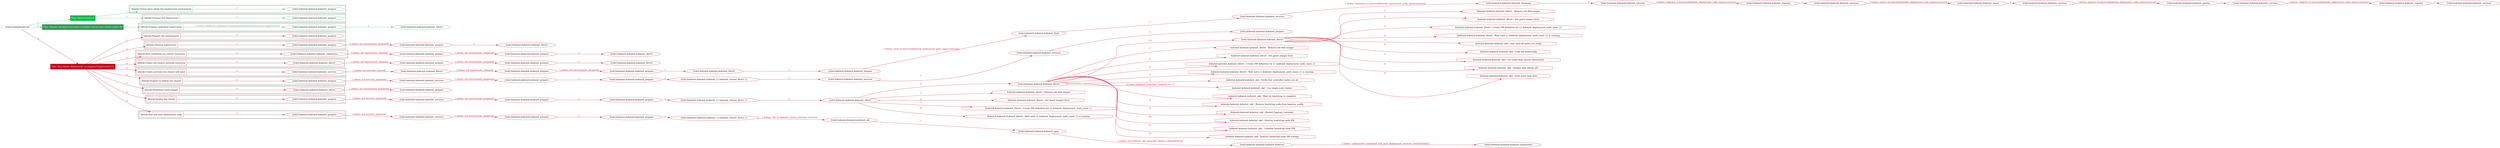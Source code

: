 digraph {
	graph [concentrate=true ordering=in rankdir=LR ratio=fill]
	edge [esep=5 sep=10]
	"kubeinit/playbook.yml" [id=root_node style=dotted]
	play_fa07ceaf [label="Play: Initial setup (1)" color="#11bb4d" fontcolor="#ffffff" id=play_fa07ceaf shape=box style=filled tooltip=localhost]
	"kubeinit/playbook.yml" -> play_fa07ceaf [label="1 " color="#11bb4d" fontcolor="#11bb4d" id=edge_260a0fff labeltooltip="1 " tooltip="1 "]
	subgraph "kubeinit.kubeinit.kubeinit_prepare" {
		role_e4438d50 [label="[role] kubeinit.kubeinit.kubeinit_prepare" color="#11bb4d" id=role_e4438d50 tooltip="kubeinit.kubeinit.kubeinit_prepare"]
	}
	subgraph "kubeinit.kubeinit.kubeinit_prepare" {
		role_99017555 [label="[role] kubeinit.kubeinit.kubeinit_prepare" color="#11bb4d" id=role_99017555 tooltip="kubeinit.kubeinit.kubeinit_prepare"]
	}
	subgraph "Play: Initial setup (1)" {
		play_fa07ceaf -> block_793daffe [label=1 color="#11bb4d" fontcolor="#11bb4d" id=edge_035a52fb labeltooltip=1 tooltip=1]
		subgraph cluster_block_793daffe {
			block_793daffe [label="[block] Gather facts about the deployment environment" color="#11bb4d" id=block_793daffe labeltooltip="Gather facts about the deployment environment" shape=box tooltip="Gather facts about the deployment environment"]
			block_793daffe -> role_e4438d50 [label="1 " color="#11bb4d" fontcolor="#11bb4d" id=edge_dfa97d02 labeltooltip="1 " tooltip="1 "]
		}
		play_fa07ceaf -> block_a5f3aaa2 [label=2 color="#11bb4d" fontcolor="#11bb4d" id=edge_95a76772 labeltooltip=2 tooltip=2]
		subgraph cluster_block_a5f3aaa2 {
			block_a5f3aaa2 [label="[block] Prepare the hypervisors" color="#11bb4d" id=block_a5f3aaa2 labeltooltip="Prepare the hypervisors" shape=box tooltip="Prepare the hypervisors"]
			block_a5f3aaa2 -> role_99017555 [label="1 " color="#11bb4d" fontcolor="#11bb4d" id=edge_750a845c labeltooltip="1 " tooltip="1 "]
		}
	}
	play_58f5e47d [label="Play: Prepare all hypervisor hosts to deploy service and cluster nodes (0)" color="#359755" fontcolor="#ffffff" id=play_58f5e47d shape=box style=filled tooltip="Play: Prepare all hypervisor hosts to deploy service and cluster nodes (0)"]
	"kubeinit/playbook.yml" -> play_58f5e47d [label="2 " color="#359755" fontcolor="#359755" id=edge_576ae286 labeltooltip="2 " tooltip="2 "]
	subgraph "kubeinit.kubeinit.kubeinit_libvirt" {
		role_fcd99e89 [label="[role] kubeinit.kubeinit.kubeinit_libvirt" color="#359755" id=role_fcd99e89 tooltip="kubeinit.kubeinit.kubeinit_libvirt"]
	}
	subgraph "kubeinit.kubeinit.kubeinit_prepare" {
		role_40429258 [label="[role] kubeinit.kubeinit.kubeinit_prepare" color="#359755" id=role_40429258 tooltip="kubeinit.kubeinit.kubeinit_prepare"]
		role_40429258 -> role_fcd99e89 [label="1 " color="#359755" fontcolor="#359755" id=edge_bea5c76c labeltooltip="1 " tooltip="1 "]
	}
	subgraph "Play: Prepare all hypervisor hosts to deploy service and cluster nodes (0)" {
		play_58f5e47d -> block_2a15cb56 [label=1 color="#359755" fontcolor="#359755" id=edge_46e81d7f labeltooltip=1 tooltip=1]
		subgraph cluster_block_2a15cb56 {
			block_2a15cb56 [label="[block] Prepare individual hypervisors" color="#359755" id=block_2a15cb56 labeltooltip="Prepare individual hypervisors" shape=box tooltip="Prepare individual hypervisors"]
			block_2a15cb56 -> role_40429258 [label="1 [when: inventory_hostname in hostvars['kubeinit-cluster-facts'].hypervisors]" color="#359755" fontcolor="#359755" id=edge_792927ff labeltooltip="1 [when: inventory_hostname in hostvars['kubeinit-cluster-facts'].hypervisors]" tooltip="1 [when: inventory_hostname in hostvars['kubeinit-cluster-facts'].hypervisors]"]
		}
	}
	play_d0e81f04 [label="Play: Run cluster deployment on prepared hypervisors (1)" color="#ca021b" fontcolor="#ffffff" id=play_d0e81f04 shape=box style=filled tooltip=localhost]
	"kubeinit/playbook.yml" -> play_d0e81f04 [label="3 " color="#ca021b" fontcolor="#ca021b" id=edge_e9b4c4e3 labeltooltip="3 " tooltip="3 "]
	subgraph "kubeinit.kubeinit.kubeinit_prepare" {
		role_9e45dbb7 [label="[role] kubeinit.kubeinit.kubeinit_prepare" color="#ca021b" id=role_9e45dbb7 tooltip="kubeinit.kubeinit.kubeinit_prepare"]
	}
	subgraph "kubeinit.kubeinit.kubeinit_libvirt" {
		role_80cfbab9 [label="[role] kubeinit.kubeinit.kubeinit_libvirt" color="#ca021b" id=role_80cfbab9 tooltip="kubeinit.kubeinit.kubeinit_libvirt"]
	}
	subgraph "kubeinit.kubeinit.kubeinit_prepare" {
		role_c05f3d06 [label="[role] kubeinit.kubeinit.kubeinit_prepare" color="#ca021b" id=role_c05f3d06 tooltip="kubeinit.kubeinit.kubeinit_prepare"]
		role_c05f3d06 -> role_80cfbab9 [label="1 " color="#ca021b" fontcolor="#ca021b" id=edge_9aca8c3b labeltooltip="1 " tooltip="1 "]
	}
	subgraph "kubeinit.kubeinit.kubeinit_prepare" {
		role_effab937 [label="[role] kubeinit.kubeinit.kubeinit_prepare" color="#ca021b" id=role_effab937 tooltip="kubeinit.kubeinit.kubeinit_prepare"]
		role_effab937 -> role_c05f3d06 [label="1 [when: not environment_prepared]" color="#ca021b" fontcolor="#ca021b" id=edge_bb6a2ff1 labeltooltip="1 [when: not environment_prepared]" tooltip="1 [when: not environment_prepared]"]
	}
	subgraph "kubeinit.kubeinit.kubeinit_libvirt" {
		role_8103be52 [label="[role] kubeinit.kubeinit.kubeinit_libvirt" color="#ca021b" id=role_8103be52 tooltip="kubeinit.kubeinit.kubeinit_libvirt"]
	}
	subgraph "kubeinit.kubeinit.kubeinit_prepare" {
		role_5a49f0a5 [label="[role] kubeinit.kubeinit.kubeinit_prepare" color="#ca021b" id=role_5a49f0a5 tooltip="kubeinit.kubeinit.kubeinit_prepare"]
		role_5a49f0a5 -> role_8103be52 [label="1 " color="#ca021b" fontcolor="#ca021b" id=edge_51681964 labeltooltip="1 " tooltip="1 "]
	}
	subgraph "kubeinit.kubeinit.kubeinit_prepare" {
		role_64f0ecfa [label="[role] kubeinit.kubeinit.kubeinit_prepare" color="#ca021b" id=role_64f0ecfa tooltip="kubeinit.kubeinit.kubeinit_prepare"]
		role_64f0ecfa -> role_5a49f0a5 [label="1 [when: not environment_prepared]" color="#ca021b" fontcolor="#ca021b" id=edge_33a1a966 labeltooltip="1 [when: not environment_prepared]" tooltip="1 [when: not environment_prepared]"]
	}
	subgraph "kubeinit.kubeinit.kubeinit_validations" {
		role_7aa66ada [label="[role] kubeinit.kubeinit.kubeinit_validations" color="#ca021b" id=role_7aa66ada tooltip="kubeinit.kubeinit.kubeinit_validations"]
		role_7aa66ada -> role_64f0ecfa [label="1 [when: not hypervisors_cleaned]" color="#ca021b" fontcolor="#ca021b" id=edge_c2cb0d50 labeltooltip="1 [when: not hypervisors_cleaned]" tooltip="1 [when: not hypervisors_cleaned]"]
	}
	subgraph "kubeinit.kubeinit.kubeinit_libvirt" {
		role_1627e6b6 [label="[role] kubeinit.kubeinit.kubeinit_libvirt" color="#ca021b" id=role_1627e6b6 tooltip="kubeinit.kubeinit.kubeinit_libvirt"]
	}
	subgraph "kubeinit.kubeinit.kubeinit_prepare" {
		role_0a285250 [label="[role] kubeinit.kubeinit.kubeinit_prepare" color="#ca021b" id=role_0a285250 tooltip="kubeinit.kubeinit.kubeinit_prepare"]
		role_0a285250 -> role_1627e6b6 [label="1 " color="#ca021b" fontcolor="#ca021b" id=edge_4eb45d4e labeltooltip="1 " tooltip="1 "]
	}
	subgraph "kubeinit.kubeinit.kubeinit_prepare" {
		role_4746adc4 [label="[role] kubeinit.kubeinit.kubeinit_prepare" color="#ca021b" id=role_4746adc4 tooltip="kubeinit.kubeinit.kubeinit_prepare"]
		role_4746adc4 -> role_0a285250 [label="1 [when: not environment_prepared]" color="#ca021b" fontcolor="#ca021b" id=edge_8bf58c94 labeltooltip="1 [when: not environment_prepared]" tooltip="1 [when: not environment_prepared]"]
	}
	subgraph "kubeinit.kubeinit.kubeinit_libvirt" {
		role_2eca2003 [label="[role] kubeinit.kubeinit.kubeinit_libvirt" color="#ca021b" id=role_2eca2003 tooltip="kubeinit.kubeinit.kubeinit_libvirt"]
		role_2eca2003 -> role_4746adc4 [label="1 [when: not hypervisors_cleaned]" color="#ca021b" fontcolor="#ca021b" id=edge_9ae527ea labeltooltip="1 [when: not hypervisors_cleaned]" tooltip="1 [when: not hypervisors_cleaned]"]
	}
	subgraph "kubeinit.kubeinit.kubeinit_services" {
		role_a7262538 [label="[role] kubeinit.kubeinit.kubeinit_services" color="#ca021b" id=role_a7262538 tooltip="kubeinit.kubeinit.kubeinit_services"]
	}
	subgraph "kubeinit.kubeinit.kubeinit_registry" {
		role_e497f73c [label="[role] kubeinit.kubeinit.kubeinit_registry" color="#ca021b" id=role_e497f73c tooltip="kubeinit.kubeinit.kubeinit_registry"]
		role_e497f73c -> role_a7262538 [label="1 " color="#ca021b" fontcolor="#ca021b" id=edge_3322adfa labeltooltip="1 " tooltip="1 "]
	}
	subgraph "kubeinit.kubeinit.kubeinit_services" {
		role_50528e80 [label="[role] kubeinit.kubeinit.kubeinit_services" color="#ca021b" id=role_50528e80 tooltip="kubeinit.kubeinit.kubeinit_services"]
		role_50528e80 -> role_e497f73c [label="1 [when: 'registry' in hostvars[kubeinit_deployment_node_name].services]" color="#ca021b" fontcolor="#ca021b" id=edge_e304d3f4 labeltooltip="1 [when: 'registry' in hostvars[kubeinit_deployment_node_name].services]" tooltip="1 [when: 'registry' in hostvars[kubeinit_deployment_node_name].services]"]
	}
	subgraph "kubeinit.kubeinit.kubeinit_apache" {
		role_83e154b0 [label="[role] kubeinit.kubeinit.kubeinit_apache" color="#ca021b" id=role_83e154b0 tooltip="kubeinit.kubeinit.kubeinit_apache"]
		role_83e154b0 -> role_50528e80 [label="1 " color="#ca021b" fontcolor="#ca021b" id=edge_2dbafb4a labeltooltip="1 " tooltip="1 "]
	}
	subgraph "kubeinit.kubeinit.kubeinit_services" {
		role_27691ff9 [label="[role] kubeinit.kubeinit.kubeinit_services" color="#ca021b" id=role_27691ff9 tooltip="kubeinit.kubeinit.kubeinit_services"]
		role_27691ff9 -> role_83e154b0 [label="1 [when: 'apache' in hostvars[kubeinit_deployment_node_name].services]" color="#ca021b" fontcolor="#ca021b" id=edge_ebda0f3d labeltooltip="1 [when: 'apache' in hostvars[kubeinit_deployment_node_name].services]" tooltip="1 [when: 'apache' in hostvars[kubeinit_deployment_node_name].services]"]
	}
	subgraph "kubeinit.kubeinit.kubeinit_nexus" {
		role_3df96a49 [label="[role] kubeinit.kubeinit.kubeinit_nexus" color="#ca021b" id=role_3df96a49 tooltip="kubeinit.kubeinit.kubeinit_nexus"]
		role_3df96a49 -> role_27691ff9 [label="1 " color="#ca021b" fontcolor="#ca021b" id=edge_aa8979b7 labeltooltip="1 " tooltip="1 "]
	}
	subgraph "kubeinit.kubeinit.kubeinit_services" {
		role_94db0f88 [label="[role] kubeinit.kubeinit.kubeinit_services" color="#ca021b" id=role_94db0f88 tooltip="kubeinit.kubeinit.kubeinit_services"]
		role_94db0f88 -> role_3df96a49 [label="1 [when: 'nexus' in hostvars[kubeinit_deployment_node_name].services]" color="#ca021b" fontcolor="#ca021b" id=edge_0eadf5fe labeltooltip="1 [when: 'nexus' in hostvars[kubeinit_deployment_node_name].services]" tooltip="1 [when: 'nexus' in hostvars[kubeinit_deployment_node_name].services]"]
	}
	subgraph "kubeinit.kubeinit.kubeinit_haproxy" {
		role_14f33c2e [label="[role] kubeinit.kubeinit.kubeinit_haproxy" color="#ca021b" id=role_14f33c2e tooltip="kubeinit.kubeinit.kubeinit_haproxy"]
		role_14f33c2e -> role_94db0f88 [label="1 " color="#ca021b" fontcolor="#ca021b" id=edge_4ff6fcb8 labeltooltip="1 " tooltip="1 "]
	}
	subgraph "kubeinit.kubeinit.kubeinit_services" {
		role_0e872c0d [label="[role] kubeinit.kubeinit.kubeinit_services" color="#ca021b" id=role_0e872c0d tooltip="kubeinit.kubeinit.kubeinit_services"]
		role_0e872c0d -> role_14f33c2e [label="1 [when: 'haproxy' in hostvars[kubeinit_deployment_node_name].services]" color="#ca021b" fontcolor="#ca021b" id=edge_2d12f628 labeltooltip="1 [when: 'haproxy' in hostvars[kubeinit_deployment_node_name].services]" tooltip="1 [when: 'haproxy' in hostvars[kubeinit_deployment_node_name].services]"]
	}
	subgraph "kubeinit.kubeinit.kubeinit_dnsmasq" {
		role_4ab70fa9 [label="[role] kubeinit.kubeinit.kubeinit_dnsmasq" color="#ca021b" id=role_4ab70fa9 tooltip="kubeinit.kubeinit.kubeinit_dnsmasq"]
		role_4ab70fa9 -> role_0e872c0d [label="1 " color="#ca021b" fontcolor="#ca021b" id=edge_48c4c199 labeltooltip="1 " tooltip="1 "]
	}
	subgraph "kubeinit.kubeinit.kubeinit_services" {
		role_18dd3023 [label="[role] kubeinit.kubeinit.kubeinit_services" color="#ca021b" id=role_18dd3023 tooltip="kubeinit.kubeinit.kubeinit_services"]
		role_18dd3023 -> role_4ab70fa9 [label="1 [when: 'dnsmasq' in hostvars[kubeinit_deployment_node_name].services]" color="#ca021b" fontcolor="#ca021b" id=edge_563aac95 labeltooltip="1 [when: 'dnsmasq' in hostvars[kubeinit_deployment_node_name].services]" tooltip="1 [when: 'dnsmasq' in hostvars[kubeinit_deployment_node_name].services]"]
	}
	subgraph "kubeinit.kubeinit.kubeinit_bind" {
		role_fbe52629 [label="[role] kubeinit.kubeinit.kubeinit_bind" color="#ca021b" id=role_fbe52629 tooltip="kubeinit.kubeinit.kubeinit_bind"]
		role_fbe52629 -> role_18dd3023 [label="1 " color="#ca021b" fontcolor="#ca021b" id=edge_b154c23f labeltooltip="1 " tooltip="1 "]
	}
	subgraph "kubeinit.kubeinit.kubeinit_prepare" {
		role_4b42c7c1 [label="[role] kubeinit.kubeinit.kubeinit_prepare" color="#ca021b" id=role_4b42c7c1 tooltip="kubeinit.kubeinit.kubeinit_prepare"]
		role_4b42c7c1 -> role_fbe52629 [label="1 [when: 'bind' in hostvars[kubeinit_deployment_node_name].services]" color="#ca021b" fontcolor="#ca021b" id=edge_29dc210f labeltooltip="1 [when: 'bind' in hostvars[kubeinit_deployment_node_name].services]" tooltip="1 [when: 'bind' in hostvars[kubeinit_deployment_node_name].services]"]
	}
	subgraph "kubeinit.kubeinit.kubeinit_libvirt" {
		role_defcfda1 [label="[role] kubeinit.kubeinit.kubeinit_libvirt" color="#ca021b" id=role_defcfda1 tooltip="kubeinit.kubeinit.kubeinit_libvirt"]
		role_defcfda1 -> role_4b42c7c1 [label="1 " color="#ca021b" fontcolor="#ca021b" id=edge_c7678cc1 labeltooltip="1 " tooltip="1 "]
	}
	subgraph "kubeinit.kubeinit.kubeinit_prepare" {
		role_e6983f3c [label="[role] kubeinit.kubeinit.kubeinit_prepare" color="#ca021b" id=role_e6983f3c tooltip="kubeinit.kubeinit.kubeinit_prepare"]
		role_e6983f3c -> role_defcfda1 [label="1 " color="#ca021b" fontcolor="#ca021b" id=edge_c5b35af5 labeltooltip="1 " tooltip="1 "]
	}
	subgraph "kubeinit.kubeinit.kubeinit_prepare" {
		role_b0fc9d4d [label="[role] kubeinit.kubeinit.kubeinit_prepare" color="#ca021b" id=role_b0fc9d4d tooltip="kubeinit.kubeinit.kubeinit_prepare"]
		role_b0fc9d4d -> role_e6983f3c [label="1 [when: not environment_prepared]" color="#ca021b" fontcolor="#ca021b" id=edge_574da65f labeltooltip="1 [when: not environment_prepared]" tooltip="1 [when: not environment_prepared]"]
	}
	subgraph "kubeinit.kubeinit.kubeinit_libvirt" {
		role_1e5ee9bf [label="[role] kubeinit.kubeinit.kubeinit_libvirt" color="#ca021b" id=role_1e5ee9bf tooltip="kubeinit.kubeinit.kubeinit_libvirt"]
		role_1e5ee9bf -> role_b0fc9d4d [label="1 [when: not hypervisors_cleaned]" color="#ca021b" fontcolor="#ca021b" id=edge_92d2e895 labeltooltip="1 [when: not hypervisors_cleaned]" tooltip="1 [when: not hypervisors_cleaned]"]
	}
	subgraph "kubeinit.kubeinit.kubeinit_services" {
		role_4ad15474 [label="[role] kubeinit.kubeinit.kubeinit_services" color="#ca021b" id=role_4ad15474 tooltip="kubeinit.kubeinit.kubeinit_services"]
		role_4ad15474 -> role_1e5ee9bf [label="1 [when: not network_created]" color="#ca021b" fontcolor="#ca021b" id=edge_77048fab labeltooltip="1 [when: not network_created]" tooltip="1 [when: not network_created]"]
	}
	subgraph "kubeinit.kubeinit.kubeinit_prepare" {
		role_53753bc9 [label="[role] kubeinit.kubeinit.kubeinit_prepare" color="#ca021b" id=role_53753bc9 tooltip="kubeinit.kubeinit.kubeinit_prepare"]
	}
	subgraph "kubeinit.kubeinit.kubeinit_services" {
		role_b7208b61 [label="[role] kubeinit.kubeinit.kubeinit_services" color="#ca021b" id=role_b7208b61 tooltip="kubeinit.kubeinit.kubeinit_services"]
		role_b7208b61 -> role_53753bc9 [label="1 " color="#ca021b" fontcolor="#ca021b" id=edge_b3f92587 labeltooltip="1 " tooltip="1 "]
	}
	subgraph "kubeinit.kubeinit.kubeinit_services" {
		role_d768c704 [label="[role] kubeinit.kubeinit.kubeinit_services" color="#ca021b" id=role_d768c704 tooltip="kubeinit.kubeinit.kubeinit_services"]
		role_d768c704 -> role_b7208b61 [label="1 " color="#ca021b" fontcolor="#ca021b" id=edge_05214727 labeltooltip="1 " tooltip="1 "]
	}
	subgraph "kubeinit.kubeinit.kubeinit_{{ kubeinit_cluster_distro }}" {
		role_050178ff [label="[role] kubeinit.kubeinit.kubeinit_{{ kubeinit_cluster_distro }}" color="#ca021b" id=role_050178ff tooltip="kubeinit.kubeinit.kubeinit_{{ kubeinit_cluster_distro }}"]
		role_050178ff -> role_d768c704 [label="1 " color="#ca021b" fontcolor="#ca021b" id=edge_ec0fb243 labeltooltip="1 " tooltip="1 "]
	}
	subgraph "kubeinit.kubeinit.kubeinit_prepare" {
		role_ecf532c4 [label="[role] kubeinit.kubeinit.kubeinit_prepare" color="#ca021b" id=role_ecf532c4 tooltip="kubeinit.kubeinit.kubeinit_prepare"]
		role_ecf532c4 -> role_050178ff [label="1 " color="#ca021b" fontcolor="#ca021b" id=edge_93441d40 labeltooltip="1 " tooltip="1 "]
	}
	subgraph "kubeinit.kubeinit.kubeinit_prepare" {
		role_6d420a8b [label="[role] kubeinit.kubeinit.kubeinit_prepare" color="#ca021b" id=role_6d420a8b tooltip="kubeinit.kubeinit.kubeinit_prepare"]
		role_6d420a8b -> role_ecf532c4 [label="1 " color="#ca021b" fontcolor="#ca021b" id=edge_311b6dd4 labeltooltip="1 " tooltip="1 "]
	}
	subgraph "kubeinit.kubeinit.kubeinit_services" {
		role_d611a0e1 [label="[role] kubeinit.kubeinit.kubeinit_services" color="#ca021b" id=role_d611a0e1 tooltip="kubeinit.kubeinit.kubeinit_services"]
		role_d611a0e1 -> role_6d420a8b [label="1 [when: not environment_prepared]" color="#ca021b" fontcolor="#ca021b" id=edge_50164a7a labeltooltip="1 [when: not environment_prepared]" tooltip="1 [when: not environment_prepared]"]
	}
	subgraph "kubeinit.kubeinit.kubeinit_prepare" {
		role_f03fbbc8 [label="[role] kubeinit.kubeinit.kubeinit_prepare" color="#ca021b" id=role_f03fbbc8 tooltip="kubeinit.kubeinit.kubeinit_prepare"]
		role_f03fbbc8 -> role_d611a0e1 [label="1 [when: not services_prepared]" color="#ca021b" fontcolor="#ca021b" id=edge_b48b3589 labeltooltip="1 [when: not services_prepared]" tooltip="1 [when: not services_prepared]"]
	}
	subgraph "kubeinit.kubeinit.kubeinit_prepare" {
		role_7573329c [label="[role] kubeinit.kubeinit.kubeinit_prepare" color="#ca021b" id=role_7573329c tooltip="kubeinit.kubeinit.kubeinit_prepare"]
	}
	subgraph "kubeinit.kubeinit.kubeinit_libvirt" {
		role_aeba4a9e [label="[role] kubeinit.kubeinit.kubeinit_libvirt" color="#ca021b" id=role_aeba4a9e tooltip="kubeinit.kubeinit.kubeinit_libvirt"]
		role_aeba4a9e -> role_7573329c [label="1 [when: not environment_prepared]" color="#ca021b" fontcolor="#ca021b" id=edge_9c70fb75 labeltooltip="1 [when: not environment_prepared]" tooltip="1 [when: not environment_prepared]"]
	}
	subgraph "kubeinit.kubeinit.kubeinit_libvirt" {
		role_9987ca1f [label="[role] kubeinit.kubeinit.kubeinit_libvirt" color="#ca021b" id=role_9987ca1f tooltip="kubeinit.kubeinit.kubeinit_libvirt"]
		task_c7692fbf [label="kubeinit.kubeinit.kubeinit_libvirt : Remove old disk images" color="#ca021b" id=task_c7692fbf shape=octagon tooltip="kubeinit.kubeinit.kubeinit_libvirt : Remove old disk images"]
		role_9987ca1f -> task_c7692fbf [label="1 " color="#ca021b" fontcolor="#ca021b" id=edge_a667ebfe labeltooltip="1 " tooltip="1 "]
		task_95239114 [label="kubeinit.kubeinit.kubeinit_libvirt : Set guest images facts" color="#ca021b" id=task_95239114 shape=octagon tooltip="kubeinit.kubeinit.kubeinit_libvirt : Set guest images facts"]
		role_9987ca1f -> task_95239114 [label="2 " color="#ca021b" fontcolor="#ca021b" id=edge_1b464614 labeltooltip="2 " tooltip="2 "]
		task_d42c8156 [label="kubeinit.kubeinit.kubeinit_libvirt : Create VM definition for {{ kubeinit_deployment_node_name }}" color="#ca021b" id=task_d42c8156 shape=octagon tooltip="kubeinit.kubeinit.kubeinit_libvirt : Create VM definition for {{ kubeinit_deployment_node_name }}"]
		role_9987ca1f -> task_d42c8156 [label="3 " color="#ca021b" fontcolor="#ca021b" id=edge_fe613a47 labeltooltip="3 " tooltip="3 "]
		task_7583d7ab [label="kubeinit.kubeinit.kubeinit_libvirt : Wait until {{ kubeinit_deployment_node_name }} is running" color="#ca021b" id=task_7583d7ab shape=octagon tooltip="kubeinit.kubeinit.kubeinit_libvirt : Wait until {{ kubeinit_deployment_node_name }} is running"]
		role_9987ca1f -> task_7583d7ab [label="4 " color="#ca021b" fontcolor="#ca021b" id=edge_02c4333a labeltooltip="4 " tooltip="4 "]
		task_36e05fdf [label="kubeinit.kubeinit.kubeinit_okd : wait until all nodes are ready" color="#ca021b" id=task_36e05fdf shape=octagon tooltip="kubeinit.kubeinit.kubeinit_okd : wait until all nodes are ready"]
		role_9987ca1f -> task_36e05fdf [label="5 " color="#ca021b" fontcolor="#ca021b" id=edge_232726ba labeltooltip="5 " tooltip="5 "]
		task_6657b4d6 [label="kubeinit.kubeinit.kubeinit_okd : Copy the kubeconfig" color="#ca021b" id=task_6657b4d6 shape=octagon tooltip="kubeinit.kubeinit.kubeinit_okd : Copy the kubeconfig"]
		role_9987ca1f -> task_6657b4d6 [label="6 " color="#ca021b" fontcolor="#ca021b" id=edge_8fab6c87 labeltooltip="6 " tooltip="6 "]
		task_14bbba98 [label="kubeinit.kubeinit.kubeinit_okd : Get some final cluster information" color="#ca021b" id=task_14bbba98 shape=octagon tooltip="kubeinit.kubeinit.kubeinit_okd : Get some final cluster information"]
		role_9987ca1f -> task_14bbba98 [label="7 " color="#ca021b" fontcolor="#ca021b" id=edge_c9cf5158 labeltooltip="7 " tooltip="7 "]
		task_bf6cd8c6 [label="kubeinit.kubeinit.kubeinit_okd : Display final debug info" color="#ca021b" id=task_bf6cd8c6 shape=octagon tooltip="kubeinit.kubeinit.kubeinit_okd : Display final debug info"]
		role_9987ca1f -> task_bf6cd8c6 [label="8 " color="#ca021b" fontcolor="#ca021b" id=edge_46cbd39b labeltooltip="8 " tooltip="8 "]
		task_e4eb2853 [label="kubeinit.kubeinit.kubeinit_okd : Print some final data" color="#ca021b" id=task_e4eb2853 shape=octagon tooltip="kubeinit.kubeinit.kubeinit_okd : Print some final data"]
		role_9987ca1f -> task_e4eb2853 [label="9 " color="#ca021b" fontcolor="#ca021b" id=edge_60c27161 labeltooltip="9 " tooltip="9 "]
	}
	subgraph "kubeinit.kubeinit.kubeinit_libvirt" {
		role_82220a8c [label="[role] kubeinit.kubeinit.kubeinit_libvirt" color="#ca021b" id=role_82220a8c tooltip="kubeinit.kubeinit.kubeinit_libvirt"]
		task_dad261cd [label="kubeinit.kubeinit.kubeinit_libvirt : Remove old disk images" color="#ca021b" id=task_dad261cd shape=octagon tooltip="kubeinit.kubeinit.kubeinit_libvirt : Remove old disk images"]
		role_82220a8c -> task_dad261cd [label="1 " color="#ca021b" fontcolor="#ca021b" id=edge_c603bc98 labeltooltip="1 " tooltip="1 "]
		task_a457de71 [label="kubeinit.kubeinit.kubeinit_libvirt : Set guest images facts" color="#ca021b" id=task_a457de71 shape=octagon tooltip="kubeinit.kubeinit.kubeinit_libvirt : Set guest images facts"]
		role_82220a8c -> task_a457de71 [label="2 " color="#ca021b" fontcolor="#ca021b" id=edge_6971a555 labeltooltip="2 " tooltip="2 "]
		task_e5034593 [label="kubeinit.kubeinit.kubeinit_libvirt : Create VM definition for {{ kubeinit_deployment_node_name }}" color="#ca021b" id=task_e5034593 shape=octagon tooltip="kubeinit.kubeinit.kubeinit_libvirt : Create VM definition for {{ kubeinit_deployment_node_name }}"]
		role_82220a8c -> task_e5034593 [label="3 " color="#ca021b" fontcolor="#ca021b" id=edge_7115a864 labeltooltip="3 " tooltip="3 "]
		task_3b3023ea [label="kubeinit.kubeinit.kubeinit_libvirt : Wait until {{ kubeinit_deployment_node_name }} is running" color="#ca021b" id=task_3b3023ea shape=octagon tooltip="kubeinit.kubeinit.kubeinit_libvirt : Wait until {{ kubeinit_deployment_node_name }} is running"]
		role_82220a8c -> task_3b3023ea [label="4 " color="#ca021b" fontcolor="#ca021b" id=edge_4bc60a30 labeltooltip="4 " tooltip="4 "]
		task_2f9a37c1 [label="kubeinit.kubeinit.kubeinit_okd : Verify that controller nodes are ok" color="#ca021b" id=task_2f9a37c1 shape=octagon tooltip="kubeinit.kubeinit.kubeinit_okd : Verify that controller nodes are ok"]
		role_82220a8c -> task_2f9a37c1 [label="5 " color="#ca021b" fontcolor="#ca021b" id=edge_8ae67910 labeltooltip="5 " tooltip="5 "]
		task_a70fb28f [label="kubeinit.kubeinit.kubeinit_okd : Use single node cluster" color="#ca021b" id=task_a70fb28f shape=octagon tooltip="kubeinit.kubeinit.kubeinit_okd : Use single node cluster"]
		role_82220a8c -> task_a70fb28f [label="6 [when: kubeinit_controller_count|int == 1]" color="#ca021b" fontcolor="#ca021b" id=edge_500b3833 labeltooltip="6 [when: kubeinit_controller_count|int == 1]" tooltip="6 [when: kubeinit_controller_count|int == 1]"]
		task_f08673e9 [label="kubeinit.kubeinit.kubeinit_okd : Wait for bootstrap to complete" color="#ca021b" id=task_f08673e9 shape=octagon tooltip="kubeinit.kubeinit.kubeinit_okd : Wait for bootstrap to complete"]
		role_82220a8c -> task_f08673e9 [label="7 " color="#ca021b" fontcolor="#ca021b" id=edge_cfdc72bd labeltooltip="7 " tooltip="7 "]
		task_2aef92a0 [label="kubeinit.kubeinit.kubeinit_okd : Remove bootstrap node from haproxy config" color="#ca021b" id=task_2aef92a0 shape=octagon tooltip="kubeinit.kubeinit.kubeinit_okd : Remove bootstrap node from haproxy config"]
		role_82220a8c -> task_2aef92a0 [label="8 " color="#ca021b" fontcolor="#ca021b" id=edge_3b04204d labeltooltip="8 " tooltip="8 "]
		task_ed3f150e [label="kubeinit.kubeinit.kubeinit_okd : Restart haproxy container" color="#ca021b" id=task_ed3f150e shape=octagon tooltip="kubeinit.kubeinit.kubeinit_okd : Restart haproxy container"]
		role_82220a8c -> task_ed3f150e [label="9 " color="#ca021b" fontcolor="#ca021b" id=edge_8c589739 labeltooltip="9 " tooltip="9 "]
		task_6bc3590b [label="kubeinit.kubeinit.kubeinit_okd : Destroy bootstrap node VM" color="#ca021b" id=task_6bc3590b shape=octagon tooltip="kubeinit.kubeinit.kubeinit_okd : Destroy bootstrap node VM"]
		role_82220a8c -> task_6bc3590b [label="10 " color="#ca021b" fontcolor="#ca021b" id=edge_c6e98a8f labeltooltip="10 " tooltip="10 "]
		task_d93a0b28 [label="kubeinit.kubeinit.kubeinit_okd : Undefine bootstrap node VM" color="#ca021b" id=task_d93a0b28 shape=octagon tooltip="kubeinit.kubeinit.kubeinit_okd : Undefine bootstrap node VM"]
		role_82220a8c -> task_d93a0b28 [label="11 " color="#ca021b" fontcolor="#ca021b" id=edge_3fd186dd labeltooltip="11 " tooltip="11 "]
		task_272d785c [label="kubeinit.kubeinit.kubeinit_okd : Remove bootstrap node VM storage" color="#ca021b" id=task_272d785c shape=octagon tooltip="kubeinit.kubeinit.kubeinit_okd : Remove bootstrap node VM storage"]
		role_82220a8c -> task_272d785c [label="12 " color="#ca021b" fontcolor="#ca021b" id=edge_d7bbc984 labeltooltip="12 " tooltip="12 "]
		role_82220a8c -> role_9987ca1f [label="13 " color="#ca021b" fontcolor="#ca021b" id=edge_e642c390 labeltooltip="13 " tooltip="13 "]
	}
	subgraph "kubeinit.kubeinit.kubeinit_libvirt" {
		role_2a47fcaa [label="[role] kubeinit.kubeinit.kubeinit_libvirt" color="#ca021b" id=role_2a47fcaa tooltip="kubeinit.kubeinit.kubeinit_libvirt"]
		task_3602e0f2 [label="kubeinit.kubeinit.kubeinit_libvirt : Remove old disk images" color="#ca021b" id=task_3602e0f2 shape=octagon tooltip="kubeinit.kubeinit.kubeinit_libvirt : Remove old disk images"]
		role_2a47fcaa -> task_3602e0f2 [label="1 " color="#ca021b" fontcolor="#ca021b" id=edge_ad22b42f labeltooltip="1 " tooltip="1 "]
		task_f95d7cdd [label="kubeinit.kubeinit.kubeinit_libvirt : Set guest images facts" color="#ca021b" id=task_f95d7cdd shape=octagon tooltip="kubeinit.kubeinit.kubeinit_libvirt : Set guest images facts"]
		role_2a47fcaa -> task_f95d7cdd [label="2 " color="#ca021b" fontcolor="#ca021b" id=edge_9069d7a1 labeltooltip="2 " tooltip="2 "]
		task_1109cc92 [label="kubeinit.kubeinit.kubeinit_libvirt : Create VM definition for {{ kubeinit_deployment_node_name }}" color="#ca021b" id=task_1109cc92 shape=octagon tooltip="kubeinit.kubeinit.kubeinit_libvirt : Create VM definition for {{ kubeinit_deployment_node_name }}"]
		role_2a47fcaa -> task_1109cc92 [label="3 " color="#ca021b" fontcolor="#ca021b" id=edge_013bffd9 labeltooltip="3 " tooltip="3 "]
		task_a92a52b2 [label="kubeinit.kubeinit.kubeinit_libvirt : Wait until {{ kubeinit_deployment_node_name }} is running" color="#ca021b" id=task_a92a52b2 shape=octagon tooltip="kubeinit.kubeinit.kubeinit_libvirt : Wait until {{ kubeinit_deployment_node_name }} is running"]
		role_2a47fcaa -> task_a92a52b2 [label="4 " color="#ca021b" fontcolor="#ca021b" id=edge_8c6c7f15 labeltooltip="4 " tooltip="4 "]
		role_2a47fcaa -> role_82220a8c [label="5 " color="#ca021b" fontcolor="#ca021b" id=edge_d6e28c69 labeltooltip="5 " tooltip="5 "]
	}
	subgraph "kubeinit.kubeinit.kubeinit_{{ kubeinit_cluster_distro }}" {
		role_80d6096b [label="[role] kubeinit.kubeinit.kubeinit_{{ kubeinit_cluster_distro }}" color="#ca021b" id=role_80d6096b tooltip="kubeinit.kubeinit.kubeinit_{{ kubeinit_cluster_distro }}"]
		role_80d6096b -> role_2a47fcaa [label="1 " color="#ca021b" fontcolor="#ca021b" id=edge_2248d087 labeltooltip="1 " tooltip="1 "]
	}
	subgraph "kubeinit.kubeinit.kubeinit_prepare" {
		role_e2fc6b03 [label="[role] kubeinit.kubeinit.kubeinit_prepare" color="#ca021b" id=role_e2fc6b03 tooltip="kubeinit.kubeinit.kubeinit_prepare"]
		role_e2fc6b03 -> role_80d6096b [label="1 " color="#ca021b" fontcolor="#ca021b" id=edge_157d292c labeltooltip="1 " tooltip="1 "]
	}
	subgraph "kubeinit.kubeinit.kubeinit_prepare" {
		role_7f2719a2 [label="[role] kubeinit.kubeinit.kubeinit_prepare" color="#ca021b" id=role_7f2719a2 tooltip="kubeinit.kubeinit.kubeinit_prepare"]
		role_7f2719a2 -> role_e2fc6b03 [label="1 " color="#ca021b" fontcolor="#ca021b" id=edge_6f4b1204 labeltooltip="1 " tooltip="1 "]
	}
	subgraph "kubeinit.kubeinit.kubeinit_services" {
		role_eabb2d5a [label="[role] kubeinit.kubeinit.kubeinit_services" color="#ca021b" id=role_eabb2d5a tooltip="kubeinit.kubeinit.kubeinit_services"]
		role_eabb2d5a -> role_7f2719a2 [label="1 [when: not environment_prepared]" color="#ca021b" fontcolor="#ca021b" id=edge_a16eef40 labeltooltip="1 [when: not environment_prepared]" tooltip="1 [when: not environment_prepared]"]
	}
	subgraph "kubeinit.kubeinit.kubeinit_prepare" {
		role_de487d1f [label="[role] kubeinit.kubeinit.kubeinit_prepare" color="#ca021b" id=role_de487d1f tooltip="kubeinit.kubeinit.kubeinit_prepare"]
		role_de487d1f -> role_eabb2d5a [label="1 [when: not services_prepared]" color="#ca021b" fontcolor="#ca021b" id=edge_52f0426c labeltooltip="1 [when: not services_prepared]" tooltip="1 [when: not services_prepared]"]
	}
	subgraph "kubeinit.kubeinit.kubeinit_submariner" {
		role_25b06774 [label="[role] kubeinit.kubeinit.kubeinit_submariner" color="#ca021b" id=role_25b06774 tooltip="kubeinit.kubeinit.kubeinit_submariner"]
	}
	subgraph "kubeinit.kubeinit.kubeinit_kubevirt" {
		role_bcde6e0a [label="[role] kubeinit.kubeinit.kubeinit_kubevirt" color="#ca021b" id=role_bcde6e0a tooltip="kubeinit.kubeinit.kubeinit_kubevirt"]
		role_bcde6e0a -> role_25b06774 [label="1 [when: 'submariner' in kubeinit_fact_post_deployment_services | default(False)]" color="#ca021b" fontcolor="#ca021b" id=edge_a40153bd labeltooltip="1 [when: 'submariner' in kubeinit_fact_post_deployment_services | default(False)]" tooltip="1 [when: 'submariner' in kubeinit_fact_post_deployment_services | default(False)]"]
	}
	subgraph "kubeinit.kubeinit.kubeinit_apps" {
		role_91c1033f [label="[role] kubeinit.kubeinit.kubeinit_apps" color="#ca021b" id=role_91c1033f tooltip="kubeinit.kubeinit.kubeinit_apps"]
		role_91c1033f -> role_bcde6e0a [label="1 [when: not kubeinit_okd_openshift_deploy | default(False)]" color="#ca021b" fontcolor="#ca021b" id=edge_e5c841ba labeltooltip="1 [when: not kubeinit_okd_openshift_deploy | default(False)]" tooltip="1 [when: not kubeinit_okd_openshift_deploy | default(False)]"]
	}
	subgraph "kubeinit.kubeinit.kubeinit_nfs" {
		role_50139fed [label="[role] kubeinit.kubeinit.kubeinit_nfs" color="#ca021b" id=role_50139fed tooltip="kubeinit.kubeinit.kubeinit_nfs"]
		role_50139fed -> role_91c1033f [label="1 " color="#ca021b" fontcolor="#ca021b" id=edge_bf69e1a8 labeltooltip="1 " tooltip="1 "]
	}
	subgraph "kubeinit.kubeinit.kubeinit_{{ kubeinit_cluster_distro }}" {
		role_44024dc7 [label="[role] kubeinit.kubeinit.kubeinit_{{ kubeinit_cluster_distro }}" color="#ca021b" id=role_44024dc7 tooltip="kubeinit.kubeinit.kubeinit_{{ kubeinit_cluster_distro }}"]
		role_44024dc7 -> role_50139fed [label="1 [when: 'nfs' in kubeinit_cluster_hostvars.services]" color="#ca021b" fontcolor="#ca021b" id=edge_87da87c9 labeltooltip="1 [when: 'nfs' in kubeinit_cluster_hostvars.services]" tooltip="1 [when: 'nfs' in kubeinit_cluster_hostvars.services]"]
	}
	subgraph "kubeinit.kubeinit.kubeinit_prepare" {
		role_e0572b8d [label="[role] kubeinit.kubeinit.kubeinit_prepare" color="#ca021b" id=role_e0572b8d tooltip="kubeinit.kubeinit.kubeinit_prepare"]
		role_e0572b8d -> role_44024dc7 [label="1 " color="#ca021b" fontcolor="#ca021b" id=edge_31223f16 labeltooltip="1 " tooltip="1 "]
	}
	subgraph "kubeinit.kubeinit.kubeinit_prepare" {
		role_d6954673 [label="[role] kubeinit.kubeinit.kubeinit_prepare" color="#ca021b" id=role_d6954673 tooltip="kubeinit.kubeinit.kubeinit_prepare"]
		role_d6954673 -> role_e0572b8d [label="1 " color="#ca021b" fontcolor="#ca021b" id=edge_6a8fbb08 labeltooltip="1 " tooltip="1 "]
	}
	subgraph "kubeinit.kubeinit.kubeinit_services" {
		role_1f8d023c [label="[role] kubeinit.kubeinit.kubeinit_services" color="#ca021b" id=role_1f8d023c tooltip="kubeinit.kubeinit.kubeinit_services"]
		role_1f8d023c -> role_d6954673 [label="1 [when: not environment_prepared]" color="#ca021b" fontcolor="#ca021b" id=edge_603d674a labeltooltip="1 [when: not environment_prepared]" tooltip="1 [when: not environment_prepared]"]
	}
	subgraph "kubeinit.kubeinit.kubeinit_prepare" {
		role_9f582cba [label="[role] kubeinit.kubeinit.kubeinit_prepare" color="#ca021b" id=role_9f582cba tooltip="kubeinit.kubeinit.kubeinit_prepare"]
		role_9f582cba -> role_1f8d023c [label="1 [when: not services_prepared]" color="#ca021b" fontcolor="#ca021b" id=edge_6afe3b87 labeltooltip="1 [when: not services_prepared]" tooltip="1 [when: not services_prepared]"]
	}
	subgraph "Play: Run cluster deployment on prepared hypervisors (1)" {
		play_d0e81f04 -> block_3dea4c79 [label=1 color="#ca021b" fontcolor="#ca021b" id=edge_3a744da5 labeltooltip=1 tooltip=1]
		subgraph cluster_block_3dea4c79 {
			block_3dea4c79 [label="[block] Prepare the environment" color="#ca021b" id=block_3dea4c79 labeltooltip="Prepare the environment" shape=box tooltip="Prepare the environment"]
			block_3dea4c79 -> role_9e45dbb7 [label="1 " color="#ca021b" fontcolor="#ca021b" id=edge_f65cf02a labeltooltip="1 " tooltip="1 "]
		}
		play_d0e81f04 -> block_bc8edf1e [label=2 color="#ca021b" fontcolor="#ca021b" id=edge_944836d2 labeltooltip=2 tooltip=2]
		subgraph cluster_block_bc8edf1e {
			block_bc8edf1e [label="[block] Cleanup hypervisors" color="#ca021b" id=block_bc8edf1e labeltooltip="Cleanup hypervisors" shape=box tooltip="Cleanup hypervisors"]
			block_bc8edf1e -> role_effab937 [label="1 " color="#ca021b" fontcolor="#ca021b" id=edge_13ae7f71 labeltooltip="1 " tooltip="1 "]
		}
		play_d0e81f04 -> block_ed06e6fe [label=3 color="#ca021b" fontcolor="#ca021b" id=edge_2cf9c0ec labeltooltip=3 tooltip=3]
		subgraph cluster_block_ed06e6fe {
			block_ed06e6fe [label="[block] Run validations on cluster resources" color="#ca021b" id=block_ed06e6fe labeltooltip="Run validations on cluster resources" shape=box tooltip="Run validations on cluster resources"]
			block_ed06e6fe -> role_7aa66ada [label="1 " color="#ca021b" fontcolor="#ca021b" id=edge_b586d301 labeltooltip="1 " tooltip="1 "]
		}
		play_d0e81f04 -> block_f6b5e700 [label=4 color="#ca021b" fontcolor="#ca021b" id=edge_f0d0d18a labeltooltip=4 tooltip=4]
		subgraph cluster_block_f6b5e700 {
			block_f6b5e700 [label="[block] Create the cluster network resources" color="#ca021b" id=block_f6b5e700 labeltooltip="Create the cluster network resources" shape=box tooltip="Create the cluster network resources"]
			block_f6b5e700 -> role_2eca2003 [label="1 " color="#ca021b" fontcolor="#ca021b" id=edge_a1a0f9b8 labeltooltip="1 " tooltip="1 "]
		}
		play_d0e81f04 -> block_2cd7585b [label=5 color="#ca021b" fontcolor="#ca021b" id=edge_a6c19c62 labeltooltip=5 tooltip=5]
		subgraph cluster_block_2cd7585b {
			block_2cd7585b [label="[block] Create services the cluster will need" color="#ca021b" id=block_2cd7585b labeltooltip="Create services the cluster will need" shape=box tooltip="Create services the cluster will need"]
			block_2cd7585b -> role_4ad15474 [label="1 " color="#ca021b" fontcolor="#ca021b" id=edge_5015c841 labeltooltip="1 " tooltip="1 "]
		}
		play_d0e81f04 -> block_19461946 [label=6 color="#ca021b" fontcolor="#ca021b" id=edge_d174c477 labeltooltip=6 tooltip=6]
		subgraph cluster_block_19461946 {
			block_19461946 [label="[block] Prepare to deploy the cluster" color="#ca021b" id=block_19461946 labeltooltip="Prepare to deploy the cluster" shape=box tooltip="Prepare to deploy the cluster"]
			block_19461946 -> role_f03fbbc8 [label="1 " color="#ca021b" fontcolor="#ca021b" id=edge_e659fef5 labeltooltip="1 " tooltip="1 "]
		}
		play_d0e81f04 -> block_fd269066 [label=7 color="#ca021b" fontcolor="#ca021b" id=edge_7699f8a4 labeltooltip=7 tooltip=7]
		subgraph cluster_block_fd269066 {
			block_fd269066 [label="[block] Download cloud images" color="#ca021b" id=block_fd269066 labeltooltip="Download cloud images" shape=box tooltip="Download cloud images"]
			block_fd269066 -> role_aeba4a9e [label="1 " color="#ca021b" fontcolor="#ca021b" id=edge_eec49cb6 labeltooltip="1 " tooltip="1 "]
		}
		play_d0e81f04 -> block_f2fb3c07 [label=8 color="#ca021b" fontcolor="#ca021b" id=edge_a1b07bfe labeltooltip=8 tooltip=8]
		subgraph cluster_block_f2fb3c07 {
			block_f2fb3c07 [label="[block] Deploy the cluster" color="#ca021b" id=block_f2fb3c07 labeltooltip="Deploy the cluster" shape=box tooltip="Deploy the cluster"]
			block_f2fb3c07 -> role_de487d1f [label="1 " color="#ca021b" fontcolor="#ca021b" id=edge_5caa28a6 labeltooltip="1 " tooltip="1 "]
		}
		play_d0e81f04 -> block_a770cf72 [label=9 color="#ca021b" fontcolor="#ca021b" id=edge_7e2de1f3 labeltooltip=9 tooltip=9]
		subgraph cluster_block_a770cf72 {
			block_a770cf72 [label="[block] Run any post-deployment tasks" color="#ca021b" id=block_a770cf72 labeltooltip="Run any post-deployment tasks" shape=box tooltip="Run any post-deployment tasks"]
			block_a770cf72 -> role_9f582cba [label="1 " color="#ca021b" fontcolor="#ca021b" id=edge_5a42cdd2 labeltooltip="1 " tooltip="1 "]
		}
	}
}
